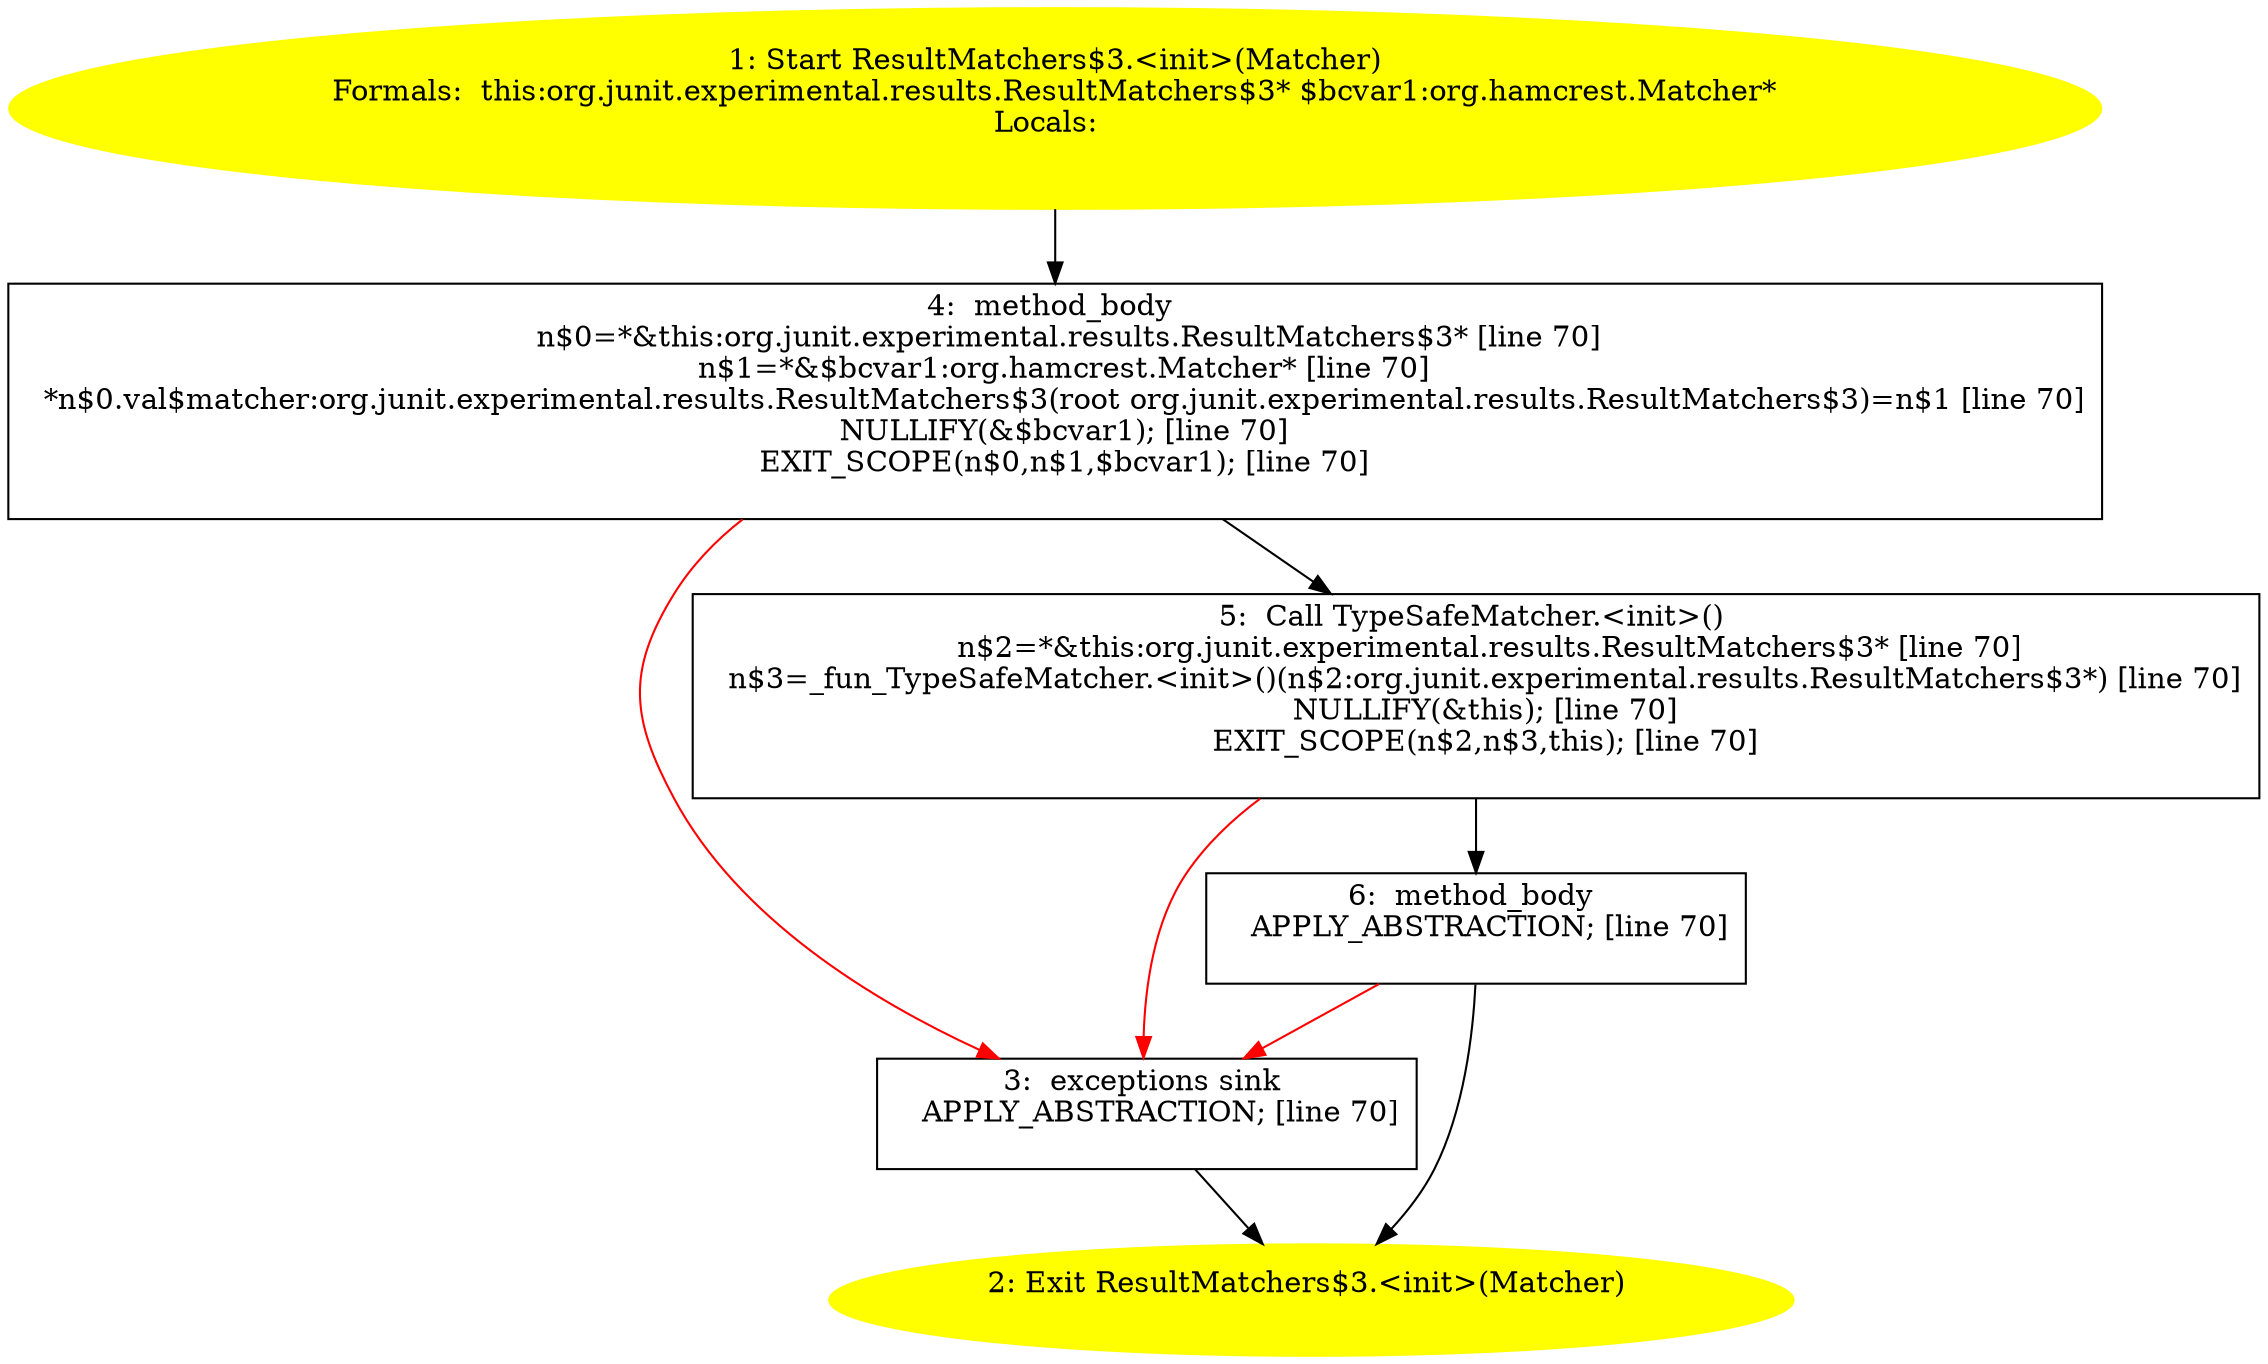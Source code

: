 /* @generated */
digraph cfg {
"org.junit.experimental.results.ResultMatchers$3.<init>(org.hamcrest.Matcher).9f19afc2ecddaec0089c0277585dedad_1" [label="1: Start ResultMatchers$3.<init>(Matcher)\nFormals:  this:org.junit.experimental.results.ResultMatchers$3* $bcvar1:org.hamcrest.Matcher*\nLocals:  \n  " color=yellow style=filled]
	

	 "org.junit.experimental.results.ResultMatchers$3.<init>(org.hamcrest.Matcher).9f19afc2ecddaec0089c0277585dedad_1" -> "org.junit.experimental.results.ResultMatchers$3.<init>(org.hamcrest.Matcher).9f19afc2ecddaec0089c0277585dedad_4" ;
"org.junit.experimental.results.ResultMatchers$3.<init>(org.hamcrest.Matcher).9f19afc2ecddaec0089c0277585dedad_2" [label="2: Exit ResultMatchers$3.<init>(Matcher) \n  " color=yellow style=filled]
	

"org.junit.experimental.results.ResultMatchers$3.<init>(org.hamcrest.Matcher).9f19afc2ecddaec0089c0277585dedad_3" [label="3:  exceptions sink \n   APPLY_ABSTRACTION; [line 70]\n " shape="box"]
	

	 "org.junit.experimental.results.ResultMatchers$3.<init>(org.hamcrest.Matcher).9f19afc2ecddaec0089c0277585dedad_3" -> "org.junit.experimental.results.ResultMatchers$3.<init>(org.hamcrest.Matcher).9f19afc2ecddaec0089c0277585dedad_2" ;
"org.junit.experimental.results.ResultMatchers$3.<init>(org.hamcrest.Matcher).9f19afc2ecddaec0089c0277585dedad_4" [label="4:  method_body \n   n$0=*&this:org.junit.experimental.results.ResultMatchers$3* [line 70]\n  n$1=*&$bcvar1:org.hamcrest.Matcher* [line 70]\n  *n$0.val$matcher:org.junit.experimental.results.ResultMatchers$3(root org.junit.experimental.results.ResultMatchers$3)=n$1 [line 70]\n  NULLIFY(&$bcvar1); [line 70]\n  EXIT_SCOPE(n$0,n$1,$bcvar1); [line 70]\n " shape="box"]
	

	 "org.junit.experimental.results.ResultMatchers$3.<init>(org.hamcrest.Matcher).9f19afc2ecddaec0089c0277585dedad_4" -> "org.junit.experimental.results.ResultMatchers$3.<init>(org.hamcrest.Matcher).9f19afc2ecddaec0089c0277585dedad_5" ;
	 "org.junit.experimental.results.ResultMatchers$3.<init>(org.hamcrest.Matcher).9f19afc2ecddaec0089c0277585dedad_4" -> "org.junit.experimental.results.ResultMatchers$3.<init>(org.hamcrest.Matcher).9f19afc2ecddaec0089c0277585dedad_3" [color="red" ];
"org.junit.experimental.results.ResultMatchers$3.<init>(org.hamcrest.Matcher).9f19afc2ecddaec0089c0277585dedad_5" [label="5:  Call TypeSafeMatcher.<init>() \n   n$2=*&this:org.junit.experimental.results.ResultMatchers$3* [line 70]\n  n$3=_fun_TypeSafeMatcher.<init>()(n$2:org.junit.experimental.results.ResultMatchers$3*) [line 70]\n  NULLIFY(&this); [line 70]\n  EXIT_SCOPE(n$2,n$3,this); [line 70]\n " shape="box"]
	

	 "org.junit.experimental.results.ResultMatchers$3.<init>(org.hamcrest.Matcher).9f19afc2ecddaec0089c0277585dedad_5" -> "org.junit.experimental.results.ResultMatchers$3.<init>(org.hamcrest.Matcher).9f19afc2ecddaec0089c0277585dedad_6" ;
	 "org.junit.experimental.results.ResultMatchers$3.<init>(org.hamcrest.Matcher).9f19afc2ecddaec0089c0277585dedad_5" -> "org.junit.experimental.results.ResultMatchers$3.<init>(org.hamcrest.Matcher).9f19afc2ecddaec0089c0277585dedad_3" [color="red" ];
"org.junit.experimental.results.ResultMatchers$3.<init>(org.hamcrest.Matcher).9f19afc2ecddaec0089c0277585dedad_6" [label="6:  method_body \n   APPLY_ABSTRACTION; [line 70]\n " shape="box"]
	

	 "org.junit.experimental.results.ResultMatchers$3.<init>(org.hamcrest.Matcher).9f19afc2ecddaec0089c0277585dedad_6" -> "org.junit.experimental.results.ResultMatchers$3.<init>(org.hamcrest.Matcher).9f19afc2ecddaec0089c0277585dedad_2" ;
	 "org.junit.experimental.results.ResultMatchers$3.<init>(org.hamcrest.Matcher).9f19afc2ecddaec0089c0277585dedad_6" -> "org.junit.experimental.results.ResultMatchers$3.<init>(org.hamcrest.Matcher).9f19afc2ecddaec0089c0277585dedad_3" [color="red" ];
}

